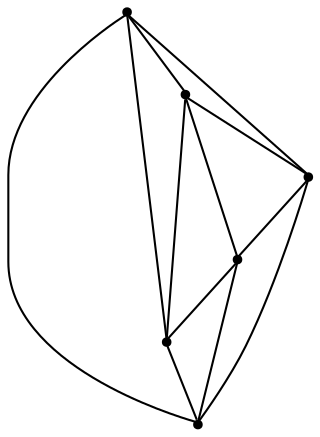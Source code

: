 graph {
  node [shape=point,comment="{\"directed\":false,\"doi\":\"10.1007/978-3-030-92931-2_20\",\"figure\":\"1 (2)\"}"]

  v0 [pos="1575.3592996341808,350.4307120596889"]
  v1 [pos="1492.012688789185,350.43071205968886"]
  v2 [pos="1408.666077944189,350.43071205968886"]
  v3 [pos="1325.319467099193,350.4307120596889"]
  v4 [pos="1241.972856254197,350.43071205968886"]
  v5 [pos="1158.626245409201,350.43071205968886"]

  v0 -- v2 [id="-1",pos="1575.3592996341808,350.4307120596889 1575.3592996341808,392.1035067483069 1562.8573080074314,392.1035067483069 1537.1574131106468,392.1035067483069 1511.4615878725947,392.1035067483069 1472.5637897057748,392.1035067483069 1448.9516297388477,392.1035067483069 1425.3354001131881,392.1035067483069 1417.0007390286885,392.1035067483069 1412.8334084864387,383.7689478105833 1408.6660779441888,375.4343888728597 1408.6660779441888,358.7652709974125 1408.666077944189,350.43071205968886"]
  v0 -- v1 [id="-2",pos="1575.3592996341808,350.4307120596889 1575.3592996341808,375.4343888728597 1562.8573080074314,375.4343888728597 1551.0512280239677,375.4343888728597 1539.2410783817716,375.4343888728597 1528.130910041594,375.4343888728597 1516.3207603993978,375.4343888728597 1504.5146804159342,375.4343888728597 1492.0126887891847,375.4343888728597 1492.012688789185,350.43071205968886"]
  v0 -- v5 [id="-3",pos="1575.3592996341808,350.4307120596889 1575.3592996341808,400.43806568603054 1575.3592996341808,412.9399040926159 1569.8042154640918,419.1908232959086 1564.2450616352703,425.4417424992013 1553.1348932950928,425.4417424992013 1487.8453582469351,425.4417424992013 1422.5558231987773,425.4417424992013 1303.0950607601048,425.4417424992013 1239.1932793397862,425.4417424992013 1175.2955675782002,425.4417424992013 1166.9609064937006,425.4417424992013 1162.7935759514507,419.1908232959086 1158.626245409201,412.9399040926159 1158.626245409201,400.43806568603054 1158.626245409201,350.43071205968886"]
  v0 -- v3 [id="-4",pos="1575.3592996341808,350.4307120596889 1575.3592996341808,392.1035067483069 1575.3592996341808,400.43806568603054 1571.191969091931,404.60534515489235 1567.0246385496812,408.7726246237541 1558.6899774651815,408.7726246237541 1521.1840025849333,408.7726246237541 1483.6780277046853,408.7726246237541 1417.0007390286885,408.7726246237541 1379.4947641484403,408.7726246237541 1341.988789268192,408.7726246237541 1333.6541281836926,408.7726246237541 1329.4867976414428,402.52170542046144 1325.319467099193,396.27078621716873 1325.319467099193,383.7689478105833 1325.319467099193,350.4307120596889"]
  v1 -- v2 [id="-5",pos="1492.012688789185,350.43071205968886 1492.0126887891847,375.4343888728597 1479.5106971624355,375.4343888728597 1467.7046171789718,375.4343888728597 1455.8944675367757,375.4343888728597 1444.7842991965979,375.4343888728597 1432.9741495544017,375.4343888728597 1421.1680695709383,375.4343888728597 1408.6660779441888,375.4343888728597 1408.666077944189,350.43071205968886"]
  v1 -- v4 [id="-6",pos="1492.012688789185,350.43071205968886 1492.0126887891847,333.7615941842417 1492.0126887891847,321.25975577765627 1486.457604619096,315.00883657436356 1480.8984507902744,308.75791737107085 1469.7882824500969,308.75791737107085 1432.2823075698486,308.75791737107085 1394.7763326896004,308.75791737107085 1330.8745512692817,308.75791737107085 1294.7603996756052,308.75791737107085 1258.6421784231961,308.75791737107085 1250.3075173386965,308.75791737107085 1246.1401867964466,315.00883657436356 1241.972856254197,321.25975577765627 1241.972856254197,333.7615941842417 1241.972856254197,350.43071205968886"]
  v1 -- v5 [id="-7",pos="1492.012688789185,350.43071205968886 1492.0126887891847,317.09247630879446 1492.0126887891847,304.59063790220904 1485.0657813325242,298.3397186989164 1478.1229435345963,292.0887994956237 1464.2291286212753,292.0887994956237 1412.8334084864387,292.0887994956237 1361.437688351602,292.0887994956237 1272.5319236777846,292.0887994956237 1223.9157804573588,292.0887994956237 1175.2955675782002,292.0887994956237 1166.9609064937006,292.0887994956237 1162.7935759514507,298.3397186989164 1158.626245409201,304.59063790220904 1158.626245409201,317.09247630879446 1158.626245409201,350.43071205968886"]
  v5 -- v3 [id="-9",pos="1158.626245409201,350.43071205968886 1158.626245409201,367.0998299351361 1158.626245409201,379.6016683417215 1162.7935759514507,385.8525875450142 1166.9609064937006,392.1035067483069 1175.2955675782002,392.1035067483069 1198.91179720386,392.1035067483069 1222.523957170787,392.1035067483069 1261.4217553376068,392.1035067483069 1287.1175805756588,392.1035067483069 1312.8174754724434,392.1035067483069 1325.319467099193,392.1035067483069 1325.319467099193,350.4307120596889"]
  v2 -- v3 [id="-12",pos="1408.666077944189,350.43071205968886 1408.6660779441888,375.4343888728597 1396.1640863174396,375.4343888728597 1384.358006333976,375.4343888728597 1372.5478566917798,375.4343888728597 1361.437688351602,375.4343888728597 1349.6275387094058,375.4343888728597 1337.8214587259422,375.4343888728597 1325.319467099193,375.4343888728597 1325.319467099193,350.4307120596889"]
  v4 -- v2 [id="-13",pos="1241.972856254197,350.43071205968886 1241.972856254197,325.4270352465181 1254.4748478809463,325.4270352465181 1280.174742777731,325.4270352465181 1305.870568015783,325.4270352465181 1344.768366182603,325.4270352465181 1370.4641914206547,325.4270352465181 1396.1640863174396,325.4270352465181 1408.6660779441888,325.4270352465181 1408.666077944189,350.43071205968886"]
  v5 -- v4 [id="-15",pos="1158.626245409201,350.43071205968886 1158.626245409201,375.4343888728597 1171.1282370359504,375.4343888728597 1184.3261403059855,375.4343888728597 1197.5199739172883,375.4343888728597 1211.4137888306093,375.4343888728597 1222.523957170787,375.4343888728597 1233.6381951696974,375.4343888728597 1241.972856254197,375.4343888728597 1241.972856254197,350.43071205968886"]
  v4 -- v3 [id="-16",pos="1241.972856254197,350.43071205968886 1241.972856254197,375.4343888728597 1258.6421784231961,375.4343888728597 1271.1441700499456,375.4343888728597 1283.6461616766949,375.4343888728597 1291.9808227611945,375.4343888728597 1302.399149116819,375.4343888728597 1312.8174754724434,375.4343888728597 1325.319467099193,375.4343888728597 1325.319467099193,350.4307120596889"]
}